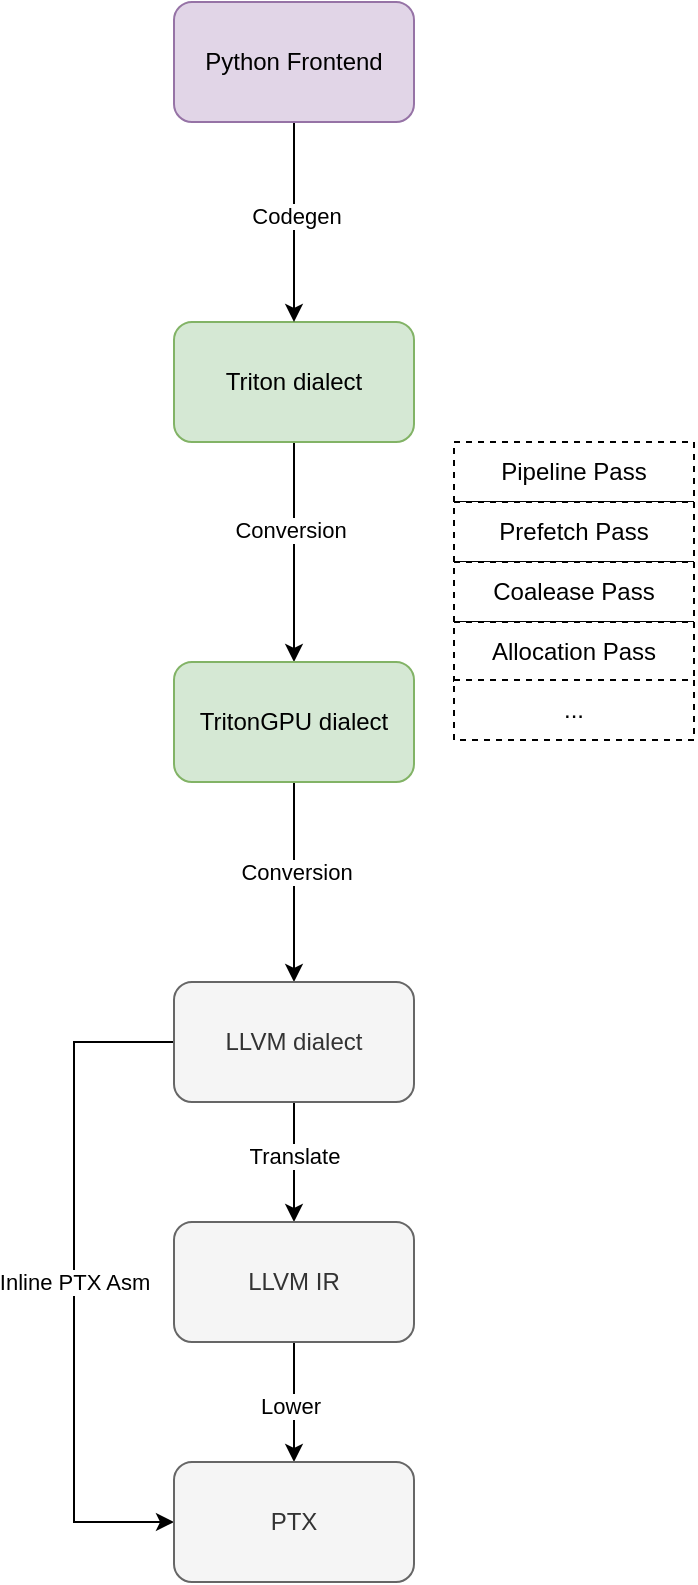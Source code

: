 <mxfile version="20.5.1" type="github">
  <diagram id="_IhIAfCj_cjN-gkwvOJ_" name="第 1 页">
    <mxGraphModel dx="2866" dy="1579" grid="1" gridSize="10" guides="1" tooltips="1" connect="1" arrows="1" fold="1" page="1" pageScale="1" pageWidth="827" pageHeight="1169" math="0" shadow="0">
      <root>
        <mxCell id="0" />
        <mxCell id="1" parent="0" />
        <mxCell id="7zrCb3w0EuU8K5n_H7BA-5" style="edgeStyle=orthogonalEdgeStyle;rounded=0;orthogonalLoop=1;jettySize=auto;html=1;exitX=0.5;exitY=1;exitDx=0;exitDy=0;entryX=0.5;entryY=0;entryDx=0;entryDy=0;" edge="1" parent="1" source="7zrCb3w0EuU8K5n_H7BA-1" target="7zrCb3w0EuU8K5n_H7BA-2">
          <mxGeometry relative="1" as="geometry" />
        </mxCell>
        <mxCell id="7zrCb3w0EuU8K5n_H7BA-15" value="Conversion" style="edgeLabel;html=1;align=center;verticalAlign=middle;resizable=0;points=[];" vertex="1" connectable="0" parent="7zrCb3w0EuU8K5n_H7BA-5">
          <mxGeometry x="-0.2" y="-2" relative="1" as="geometry">
            <mxPoint as="offset" />
          </mxGeometry>
        </mxCell>
        <mxCell id="7zrCb3w0EuU8K5n_H7BA-1" value="Triton dialect" style="rounded=1;whiteSpace=wrap;html=1;fillColor=#d5e8d4;strokeColor=#82b366;" vertex="1" parent="1">
          <mxGeometry x="320" y="360" width="120" height="60" as="geometry" />
        </mxCell>
        <mxCell id="7zrCb3w0EuU8K5n_H7BA-10" style="edgeStyle=orthogonalEdgeStyle;rounded=0;orthogonalLoop=1;jettySize=auto;html=1;exitX=0.5;exitY=1;exitDx=0;exitDy=0;entryX=0.5;entryY=0;entryDx=0;entryDy=0;" edge="1" parent="1" source="7zrCb3w0EuU8K5n_H7BA-2" target="7zrCb3w0EuU8K5n_H7BA-7">
          <mxGeometry relative="1" as="geometry" />
        </mxCell>
        <mxCell id="7zrCb3w0EuU8K5n_H7BA-16" value="Conversion" style="edgeLabel;html=1;align=center;verticalAlign=middle;resizable=0;points=[];" vertex="1" connectable="0" parent="7zrCb3w0EuU8K5n_H7BA-10">
          <mxGeometry x="-0.1" y="1" relative="1" as="geometry">
            <mxPoint as="offset" />
          </mxGeometry>
        </mxCell>
        <mxCell id="7zrCb3w0EuU8K5n_H7BA-2" value="TritonGPU dialect" style="rounded=1;whiteSpace=wrap;html=1;fillColor=#d5e8d4;strokeColor=#82b366;" vertex="1" parent="1">
          <mxGeometry x="320" y="530" width="120" height="60" as="geometry" />
        </mxCell>
        <mxCell id="7zrCb3w0EuU8K5n_H7BA-6" value="" style="edgeStyle=orthogonalEdgeStyle;rounded=0;orthogonalLoop=1;jettySize=auto;html=1;" edge="1" parent="1" source="7zrCb3w0EuU8K5n_H7BA-3" target="7zrCb3w0EuU8K5n_H7BA-1">
          <mxGeometry relative="1" as="geometry" />
        </mxCell>
        <mxCell id="7zrCb3w0EuU8K5n_H7BA-19" value="Codegen" style="edgeLabel;html=1;align=center;verticalAlign=middle;resizable=0;points=[];" vertex="1" connectable="0" parent="7zrCb3w0EuU8K5n_H7BA-6">
          <mxGeometry x="-0.073" y="1" relative="1" as="geometry">
            <mxPoint as="offset" />
          </mxGeometry>
        </mxCell>
        <mxCell id="7zrCb3w0EuU8K5n_H7BA-3" value="Python Frontend" style="rounded=1;whiteSpace=wrap;html=1;fillColor=#e1d5e7;strokeColor=#9673a6;" vertex="1" parent="1">
          <mxGeometry x="320" y="200" width="120" height="60" as="geometry" />
        </mxCell>
        <mxCell id="7zrCb3w0EuU8K5n_H7BA-11" value="" style="edgeStyle=orthogonalEdgeStyle;rounded=0;orthogonalLoop=1;jettySize=auto;html=1;" edge="1" parent="1" source="7zrCb3w0EuU8K5n_H7BA-7" target="7zrCb3w0EuU8K5n_H7BA-8">
          <mxGeometry relative="1" as="geometry" />
        </mxCell>
        <mxCell id="7zrCb3w0EuU8K5n_H7BA-17" value="Translate" style="edgeLabel;html=1;align=center;verticalAlign=middle;resizable=0;points=[];" vertex="1" connectable="0" parent="7zrCb3w0EuU8K5n_H7BA-11">
          <mxGeometry x="-0.1" relative="1" as="geometry">
            <mxPoint as="offset" />
          </mxGeometry>
        </mxCell>
        <mxCell id="7zrCb3w0EuU8K5n_H7BA-13" style="edgeStyle=orthogonalEdgeStyle;rounded=0;orthogonalLoop=1;jettySize=auto;html=1;exitX=0;exitY=0.5;exitDx=0;exitDy=0;entryX=0;entryY=0.5;entryDx=0;entryDy=0;" edge="1" parent="1" source="7zrCb3w0EuU8K5n_H7BA-7" target="7zrCb3w0EuU8K5n_H7BA-9">
          <mxGeometry relative="1" as="geometry">
            <Array as="points">
              <mxPoint x="270" y="720" />
              <mxPoint x="270" y="960" />
            </Array>
          </mxGeometry>
        </mxCell>
        <mxCell id="7zrCb3w0EuU8K5n_H7BA-14" value="Inline PTX Asm" style="edgeLabel;html=1;align=center;verticalAlign=middle;resizable=0;points=[];" vertex="1" connectable="0" parent="7zrCb3w0EuU8K5n_H7BA-13">
          <mxGeometry x="-0.094" relative="1" as="geometry">
            <mxPoint y="16" as="offset" />
          </mxGeometry>
        </mxCell>
        <mxCell id="7zrCb3w0EuU8K5n_H7BA-7" value="LLVM dialect" style="rounded=1;whiteSpace=wrap;html=1;fillColor=#f5f5f5;strokeColor=#666666;fontColor=#333333;" vertex="1" parent="1">
          <mxGeometry x="320" y="690" width="120" height="60" as="geometry" />
        </mxCell>
        <mxCell id="7zrCb3w0EuU8K5n_H7BA-12" value="" style="edgeStyle=orthogonalEdgeStyle;rounded=0;orthogonalLoop=1;jettySize=auto;html=1;" edge="1" parent="1" source="7zrCb3w0EuU8K5n_H7BA-8" target="7zrCb3w0EuU8K5n_H7BA-9">
          <mxGeometry relative="1" as="geometry" />
        </mxCell>
        <mxCell id="7zrCb3w0EuU8K5n_H7BA-18" value="Lower" style="edgeLabel;html=1;align=center;verticalAlign=middle;resizable=0;points=[];" vertex="1" connectable="0" parent="7zrCb3w0EuU8K5n_H7BA-12">
          <mxGeometry x="0.067" y="-2" relative="1" as="geometry">
            <mxPoint as="offset" />
          </mxGeometry>
        </mxCell>
        <mxCell id="7zrCb3w0EuU8K5n_H7BA-8" value="LLVM IR" style="rounded=1;whiteSpace=wrap;html=1;fillColor=#f5f5f5;strokeColor=#666666;fontColor=#333333;" vertex="1" parent="1">
          <mxGeometry x="320" y="810" width="120" height="60" as="geometry" />
        </mxCell>
        <mxCell id="7zrCb3w0EuU8K5n_H7BA-9" value="PTX" style="rounded=1;whiteSpace=wrap;html=1;fillColor=#f5f5f5;strokeColor=#666666;fontColor=#333333;" vertex="1" parent="1">
          <mxGeometry x="320" y="930" width="120" height="60" as="geometry" />
        </mxCell>
        <mxCell id="7zrCb3w0EuU8K5n_H7BA-25" value="" style="group;dashed=1;" vertex="1" connectable="0" parent="1">
          <mxGeometry x="460" y="420" width="120" height="150" as="geometry" />
        </mxCell>
        <mxCell id="7zrCb3w0EuU8K5n_H7BA-20" value="Pipeline Pass" style="rounded=0;whiteSpace=wrap;html=1;dashed=1;" vertex="1" parent="7zrCb3w0EuU8K5n_H7BA-25">
          <mxGeometry width="120" height="30" as="geometry" />
        </mxCell>
        <mxCell id="7zrCb3w0EuU8K5n_H7BA-21" value="Prefetch Pass" style="rounded=0;whiteSpace=wrap;html=1;dashed=1;" vertex="1" parent="7zrCb3w0EuU8K5n_H7BA-25">
          <mxGeometry y="30" width="120" height="30" as="geometry" />
        </mxCell>
        <mxCell id="7zrCb3w0EuU8K5n_H7BA-22" value="Coalease Pass" style="rounded=0;whiteSpace=wrap;html=1;dashed=1;" vertex="1" parent="7zrCb3w0EuU8K5n_H7BA-25">
          <mxGeometry y="60" width="120" height="30" as="geometry" />
        </mxCell>
        <mxCell id="7zrCb3w0EuU8K5n_H7BA-23" value="Allocation Pass" style="rounded=0;whiteSpace=wrap;html=1;dashed=1;" vertex="1" parent="7zrCb3w0EuU8K5n_H7BA-25">
          <mxGeometry y="90" width="120" height="30" as="geometry" />
        </mxCell>
        <mxCell id="7zrCb3w0EuU8K5n_H7BA-24" value="..." style="rounded=0;whiteSpace=wrap;html=1;dashed=1;" vertex="1" parent="7zrCb3w0EuU8K5n_H7BA-25">
          <mxGeometry y="119" width="120" height="30" as="geometry" />
        </mxCell>
      </root>
    </mxGraphModel>
  </diagram>
</mxfile>
